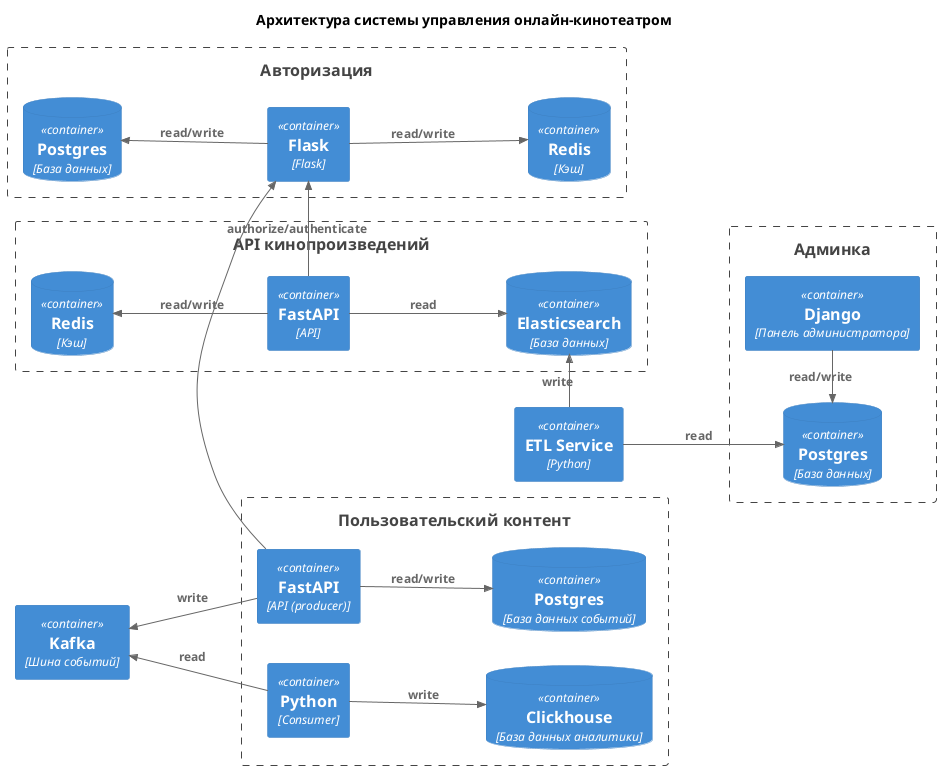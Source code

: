 @startuml
!include <C4/C4_Container>
'https://plantuml.com/component-diagram

LAYOUT_LANDSCAPE()
title Архитектура системы управления онлайн-кинотеатром

Boundary(AdminService, "Админка") {
    Container(AdminPanel, "Django", "Панель администратора")
    ContainerDb(AdminPanelDB, "Postgres", "База данных")
}
Rel_U(AdminPanel, AdminPanelDB, "read/write")

Boundary(MoviesService, "API кинопроизведений") {
    Container(MoviesAPI, "FastAPI", "API")
    ContainerDb(MoviesDB, "Elasticsearch", "База данных")
    ContainerDb(MoviesCache, "Redis", "Кэш")
}
Rel_L(MoviesAPI, MoviesCache, "read/write")
Rel(MoviesAPI, MoviesDB, "read")

Container("ETL", "ETL Service", "Python")
Rel_D(ETL, MoviesDB, "write")
Rel(ETL, AdminPanelDB, "read")

Boundary(AuthService, "Авторизация") {
    Container(Auth, "Flask", "Flask")
    ContainerDb(AuthDB, "Postgres", "База данных")
    ContainerDb(AuthCache, "Redis", "Кэш")
}
Rel_L(Auth, AuthDB, "read/write")
Rel(Auth, AuthCache, "read/write")
Rel_U(MoviesAPI, Auth, "authorize/authenticate")

Boundary(UGCService, "Пользовательский контент") {
    Container(UGCAPI, "FastAPI", "API (producer)")
    ContainerDb(UGCDB, "Postgres", "База данных событий")
    ContainerDb(UGCAnalytics, "Clickhouse", "База данных аналитики")
    Container(UGCAnalyticConsumer, "Python", "Consumer")
}

Container(Kafka, "Kafka", "Шина событий")

Rel_R(UGCAnalyticConsumer, UGCAnalytics, "write")
Rel_R(UGCAnalyticConsumer, Kafka, "read")
Rel_L(UGCAPI, Kafka, "write")
Rel_R(UGCAPI, UGCDB, "read/write")
Rel_D(UGCAPI, Auth, "")

@enduml